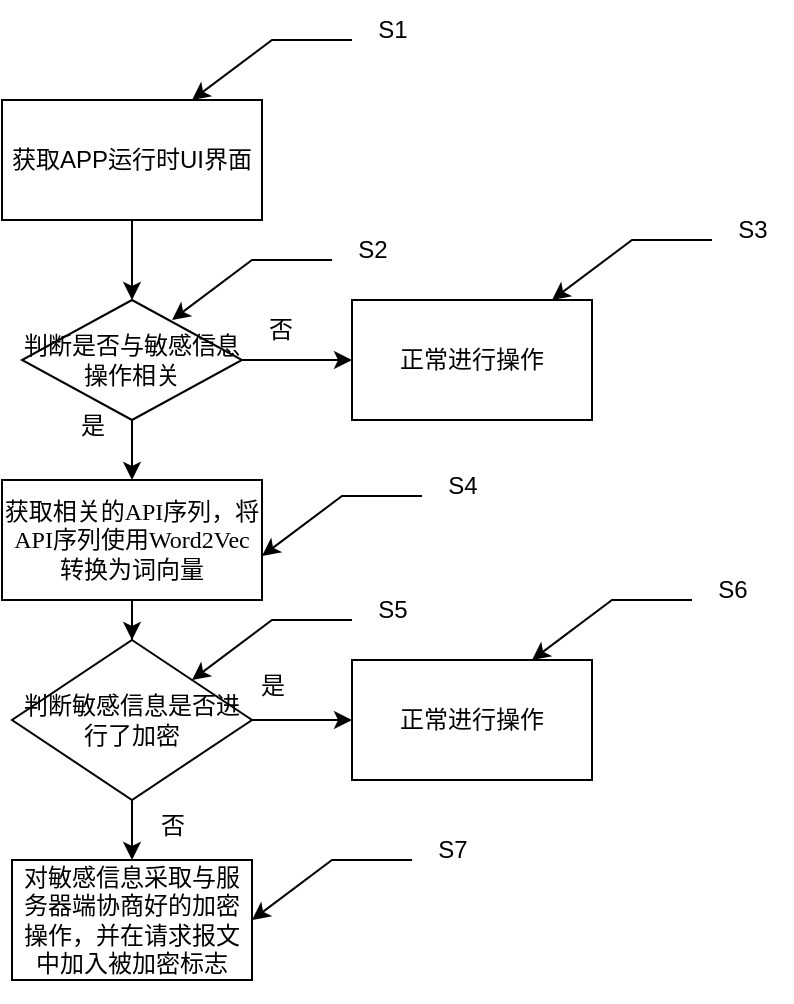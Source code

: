 <mxfile version="23.1.5" type="github">
  <diagram name="第 1 页" id="grcQtuGivJNYUq8AgPfv">
    <mxGraphModel dx="1050" dy="565" grid="1" gridSize="10" guides="1" tooltips="1" connect="1" arrows="1" fold="1" page="1" pageScale="1" pageWidth="827" pageHeight="1169" math="0" shadow="0">
      <root>
        <mxCell id="0" />
        <mxCell id="1" parent="0" />
        <mxCell id="-4br8u5gblAzWVXpxd9Q-3" value="" style="edgeStyle=orthogonalEdgeStyle;rounded=0;orthogonalLoop=1;jettySize=auto;html=1;" edge="1" parent="1" source="-4br8u5gblAzWVXpxd9Q-1" target="-4br8u5gblAzWVXpxd9Q-2">
          <mxGeometry relative="1" as="geometry" />
        </mxCell>
        <mxCell id="-4br8u5gblAzWVXpxd9Q-1" value="获取APP运行时UI界面" style="whiteSpace=wrap;html=1;" vertex="1" parent="1">
          <mxGeometry x="295" y="60" width="130" height="60" as="geometry" />
        </mxCell>
        <mxCell id="-4br8u5gblAzWVXpxd9Q-6" value="" style="edgeStyle=orthogonalEdgeStyle;rounded=0;orthogonalLoop=1;jettySize=auto;html=1;" edge="1" parent="1" source="-4br8u5gblAzWVXpxd9Q-2" target="-4br8u5gblAzWVXpxd9Q-5">
          <mxGeometry relative="1" as="geometry" />
        </mxCell>
        <mxCell id="-4br8u5gblAzWVXpxd9Q-8" value="" style="edgeStyle=orthogonalEdgeStyle;rounded=0;orthogonalLoop=1;jettySize=auto;html=1;" edge="1" parent="1" source="-4br8u5gblAzWVXpxd9Q-2" target="-4br8u5gblAzWVXpxd9Q-7">
          <mxGeometry relative="1" as="geometry" />
        </mxCell>
        <mxCell id="-4br8u5gblAzWVXpxd9Q-2" value="判断是否与敏感信息操作相关" style="rhombus;whiteSpace=wrap;html=1;" vertex="1" parent="1">
          <mxGeometry x="305" y="160" width="110" height="60" as="geometry" />
        </mxCell>
        <mxCell id="-4br8u5gblAzWVXpxd9Q-5" value="正常进行操作" style="whiteSpace=wrap;html=1;" vertex="1" parent="1">
          <mxGeometry x="470" y="160" width="120" height="60" as="geometry" />
        </mxCell>
        <mxCell id="-4br8u5gblAzWVXpxd9Q-15" value="" style="edgeStyle=orthogonalEdgeStyle;rounded=0;orthogonalLoop=1;jettySize=auto;html=1;" edge="1" parent="1" source="-4br8u5gblAzWVXpxd9Q-7" target="-4br8u5gblAzWVXpxd9Q-13">
          <mxGeometry relative="1" as="geometry" />
        </mxCell>
        <mxCell id="-4br8u5gblAzWVXpxd9Q-7" value="&lt;p class=&quot;MsoNormal&quot;&gt;&lt;font face=&quot;宋体&quot;&gt;获取相关的&lt;/font&gt;&lt;font face=&quot;仿宋_GB2312&quot;&gt;API&lt;/font&gt;&lt;font face=&quot;宋体&quot;&gt;序列，将&lt;/font&gt;&lt;font face=&quot;仿宋_GB2312&quot;&gt;API&lt;/font&gt;&lt;font face=&quot;宋体&quot;&gt;序列使用&lt;/font&gt;&lt;font face=&quot;仿宋_GB2312&quot;&gt;Word2Vec&lt;/font&gt;&lt;font face=&quot;宋体&quot;&gt;转换为词向量&lt;/font&gt;&lt;/p&gt;" style="whiteSpace=wrap;html=1;" vertex="1" parent="1">
          <mxGeometry x="295" y="250" width="130" height="60" as="geometry" />
        </mxCell>
        <mxCell id="-4br8u5gblAzWVXpxd9Q-9" value="否" style="text;html=1;align=center;verticalAlign=middle;resizable=0;points=[];autosize=1;strokeColor=none;fillColor=none;" vertex="1" parent="1">
          <mxGeometry x="414" y="160" width="40" height="30" as="geometry" />
        </mxCell>
        <mxCell id="-4br8u5gblAzWVXpxd9Q-10" value="是" style="text;html=1;align=center;verticalAlign=middle;resizable=0;points=[];autosize=1;strokeColor=none;fillColor=none;" vertex="1" parent="1">
          <mxGeometry x="320" y="208" width="40" height="30" as="geometry" />
        </mxCell>
        <mxCell id="-4br8u5gblAzWVXpxd9Q-18" value="" style="edgeStyle=orthogonalEdgeStyle;rounded=0;orthogonalLoop=1;jettySize=auto;html=1;" edge="1" parent="1" source="-4br8u5gblAzWVXpxd9Q-13" target="-4br8u5gblAzWVXpxd9Q-17">
          <mxGeometry relative="1" as="geometry" />
        </mxCell>
        <mxCell id="-4br8u5gblAzWVXpxd9Q-21" value="" style="edgeStyle=orthogonalEdgeStyle;rounded=0;orthogonalLoop=1;jettySize=auto;html=1;" edge="1" parent="1" source="-4br8u5gblAzWVXpxd9Q-13" target="-4br8u5gblAzWVXpxd9Q-20">
          <mxGeometry relative="1" as="geometry" />
        </mxCell>
        <mxCell id="-4br8u5gblAzWVXpxd9Q-13" value="&lt;p class=&quot;MsoNormal&quot;&gt;判断敏感信息是否进行了加密&lt;/p&gt;" style="rhombus;whiteSpace=wrap;html=1;" vertex="1" parent="1">
          <mxGeometry x="300" y="330" width="120" height="80" as="geometry" />
        </mxCell>
        <mxCell id="-4br8u5gblAzWVXpxd9Q-17" value="正常进行操作" style="whiteSpace=wrap;html=1;" vertex="1" parent="1">
          <mxGeometry x="470" y="340" width="120" height="60" as="geometry" />
        </mxCell>
        <mxCell id="-4br8u5gblAzWVXpxd9Q-19" value="是" style="text;html=1;align=center;verticalAlign=middle;resizable=0;points=[];autosize=1;strokeColor=none;fillColor=none;" vertex="1" parent="1">
          <mxGeometry x="410" y="338" width="40" height="30" as="geometry" />
        </mxCell>
        <mxCell id="-4br8u5gblAzWVXpxd9Q-20" value="&lt;p class=&quot;MsoNormal&quot;&gt;对敏感信息采取与服务器端协商好的加密操作，并在请求报文中加入被加密标志&lt;/p&gt;" style="whiteSpace=wrap;html=1;" vertex="1" parent="1">
          <mxGeometry x="300" y="440" width="120" height="60" as="geometry" />
        </mxCell>
        <mxCell id="-4br8u5gblAzWVXpxd9Q-22" value="否" style="text;html=1;align=center;verticalAlign=middle;resizable=0;points=[];autosize=1;strokeColor=none;fillColor=none;" vertex="1" parent="1">
          <mxGeometry x="360" y="408" width="40" height="30" as="geometry" />
        </mxCell>
        <mxCell id="-4br8u5gblAzWVXpxd9Q-23" value="" style="edgeStyle=none;orthogonalLoop=1;jettySize=auto;html=1;rounded=0;" edge="1" parent="1">
          <mxGeometry width="100" relative="1" as="geometry">
            <mxPoint x="470" y="30" as="sourcePoint" />
            <mxPoint x="390" y="60" as="targetPoint" />
            <Array as="points">
              <mxPoint x="430" y="30" />
            </Array>
          </mxGeometry>
        </mxCell>
        <mxCell id="-4br8u5gblAzWVXpxd9Q-24" value="S1" style="text;html=1;align=center;verticalAlign=middle;resizable=0;points=[];autosize=1;strokeColor=none;fillColor=none;" vertex="1" parent="1">
          <mxGeometry x="470" y="10" width="40" height="30" as="geometry" />
        </mxCell>
        <mxCell id="-4br8u5gblAzWVXpxd9Q-25" value="" style="edgeStyle=none;orthogonalLoop=1;jettySize=auto;html=1;rounded=0;" edge="1" parent="1">
          <mxGeometry width="100" relative="1" as="geometry">
            <mxPoint x="460" y="140" as="sourcePoint" />
            <mxPoint x="380" y="170" as="targetPoint" />
            <Array as="points">
              <mxPoint x="420" y="140" />
            </Array>
          </mxGeometry>
        </mxCell>
        <mxCell id="-4br8u5gblAzWVXpxd9Q-26" value="S2" style="text;html=1;align=center;verticalAlign=middle;resizable=0;points=[];autosize=1;strokeColor=none;fillColor=none;" vertex="1" parent="1">
          <mxGeometry x="460" y="120" width="40" height="30" as="geometry" />
        </mxCell>
        <mxCell id="-4br8u5gblAzWVXpxd9Q-27" value="" style="edgeStyle=none;orthogonalLoop=1;jettySize=auto;html=1;rounded=0;" edge="1" parent="1">
          <mxGeometry width="100" relative="1" as="geometry">
            <mxPoint x="650" y="130" as="sourcePoint" />
            <mxPoint x="570" y="160" as="targetPoint" />
            <Array as="points">
              <mxPoint x="610" y="130" />
            </Array>
          </mxGeometry>
        </mxCell>
        <mxCell id="-4br8u5gblAzWVXpxd9Q-28" value="S3" style="text;html=1;align=center;verticalAlign=middle;resizable=0;points=[];autosize=1;strokeColor=none;fillColor=none;" vertex="1" parent="1">
          <mxGeometry x="650" y="110" width="40" height="30" as="geometry" />
        </mxCell>
        <mxCell id="-4br8u5gblAzWVXpxd9Q-29" value="" style="edgeStyle=none;orthogonalLoop=1;jettySize=auto;html=1;rounded=0;" edge="1" parent="1">
          <mxGeometry width="100" relative="1" as="geometry">
            <mxPoint x="505" y="258" as="sourcePoint" />
            <mxPoint x="425" y="288" as="targetPoint" />
            <Array as="points">
              <mxPoint x="465" y="258" />
            </Array>
          </mxGeometry>
        </mxCell>
        <mxCell id="-4br8u5gblAzWVXpxd9Q-30" value="S4" style="text;html=1;align=center;verticalAlign=middle;resizable=0;points=[];autosize=1;strokeColor=none;fillColor=none;" vertex="1" parent="1">
          <mxGeometry x="505" y="238" width="40" height="30" as="geometry" />
        </mxCell>
        <mxCell id="-4br8u5gblAzWVXpxd9Q-31" value="" style="edgeStyle=none;orthogonalLoop=1;jettySize=auto;html=1;rounded=0;" edge="1" parent="1">
          <mxGeometry width="100" relative="1" as="geometry">
            <mxPoint x="470" y="320" as="sourcePoint" />
            <mxPoint x="390" y="350" as="targetPoint" />
            <Array as="points">
              <mxPoint x="430" y="320" />
            </Array>
          </mxGeometry>
        </mxCell>
        <mxCell id="-4br8u5gblAzWVXpxd9Q-32" value="S5" style="text;html=1;align=center;verticalAlign=middle;resizable=0;points=[];autosize=1;strokeColor=none;fillColor=none;" vertex="1" parent="1">
          <mxGeometry x="470" y="300" width="40" height="30" as="geometry" />
        </mxCell>
        <mxCell id="-4br8u5gblAzWVXpxd9Q-33" value="" style="edgeStyle=none;orthogonalLoop=1;jettySize=auto;html=1;rounded=0;" edge="1" parent="1">
          <mxGeometry width="100" relative="1" as="geometry">
            <mxPoint x="640" y="310" as="sourcePoint" />
            <mxPoint x="560" y="340" as="targetPoint" />
            <Array as="points">
              <mxPoint x="600" y="310" />
            </Array>
          </mxGeometry>
        </mxCell>
        <mxCell id="-4br8u5gblAzWVXpxd9Q-34" value="S6" style="text;html=1;align=center;verticalAlign=middle;resizable=0;points=[];autosize=1;strokeColor=none;fillColor=none;" vertex="1" parent="1">
          <mxGeometry x="640" y="290" width="40" height="30" as="geometry" />
        </mxCell>
        <mxCell id="-4br8u5gblAzWVXpxd9Q-35" value="" style="edgeStyle=none;orthogonalLoop=1;jettySize=auto;html=1;rounded=0;" edge="1" parent="1">
          <mxGeometry width="100" relative="1" as="geometry">
            <mxPoint x="500" y="440" as="sourcePoint" />
            <mxPoint x="420" y="470" as="targetPoint" />
            <Array as="points">
              <mxPoint x="460" y="440" />
            </Array>
          </mxGeometry>
        </mxCell>
        <mxCell id="-4br8u5gblAzWVXpxd9Q-36" value="S7" style="text;html=1;align=center;verticalAlign=middle;resizable=0;points=[];autosize=1;strokeColor=none;fillColor=none;" vertex="1" parent="1">
          <mxGeometry x="500" y="420" width="40" height="30" as="geometry" />
        </mxCell>
      </root>
    </mxGraphModel>
  </diagram>
</mxfile>

